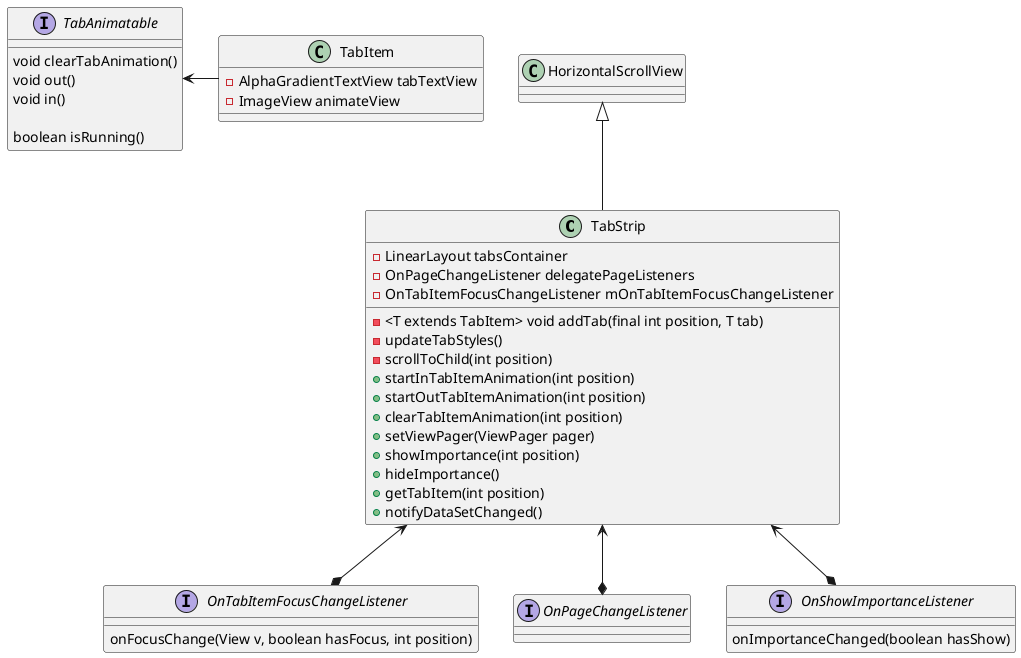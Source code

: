 @startuml

class TabStrip
interface OnTabItemFocusChangeListener
interface OnPageChangeListener
interface OnShowImportanceListener
class TabItem
interface TabAnimatable

HorizontalScrollView <|-- TabStrip
TabStrip   <--* OnShowImportanceListener
TabStrip   <--* OnTabItemFocusChangeListener
TabStrip   <--* OnPageChangeListener
TabAnimatable <- TabItem


class TabStrip {
-LinearLayout tabsContainer
-OnPageChangeListener delegatePageListeners
-OnTabItemFocusChangeListener mOnTabItemFocusChangeListener
-<T extends TabItem> void addTab(final int position, T tab)
- updateTabStyles()
- scrollToChild(int position)
+startInTabItemAnimation(int position)
+startOutTabItemAnimation(int position)
+clearTabItemAnimation(int position)
+setViewPager(ViewPager pager)
+showImportance(int position)
+hideImportance()
+getTabItem(int position)
+notifyDataSetChanged()
}

interface OnTabItemFocusChangeListener{
onFocusChange(View v, boolean hasFocus, int position)
}
interface OnShowImportanceListener{
onImportanceChanged(boolean hasShow)
}

interface TabAnimatable{
 void clearTabAnimation()
    void out()


    void in()

    boolean isRunning()
    }

class TabItem{
-AlphaGradientTextView tabTextView
-ImageView animateView
}

@enduml